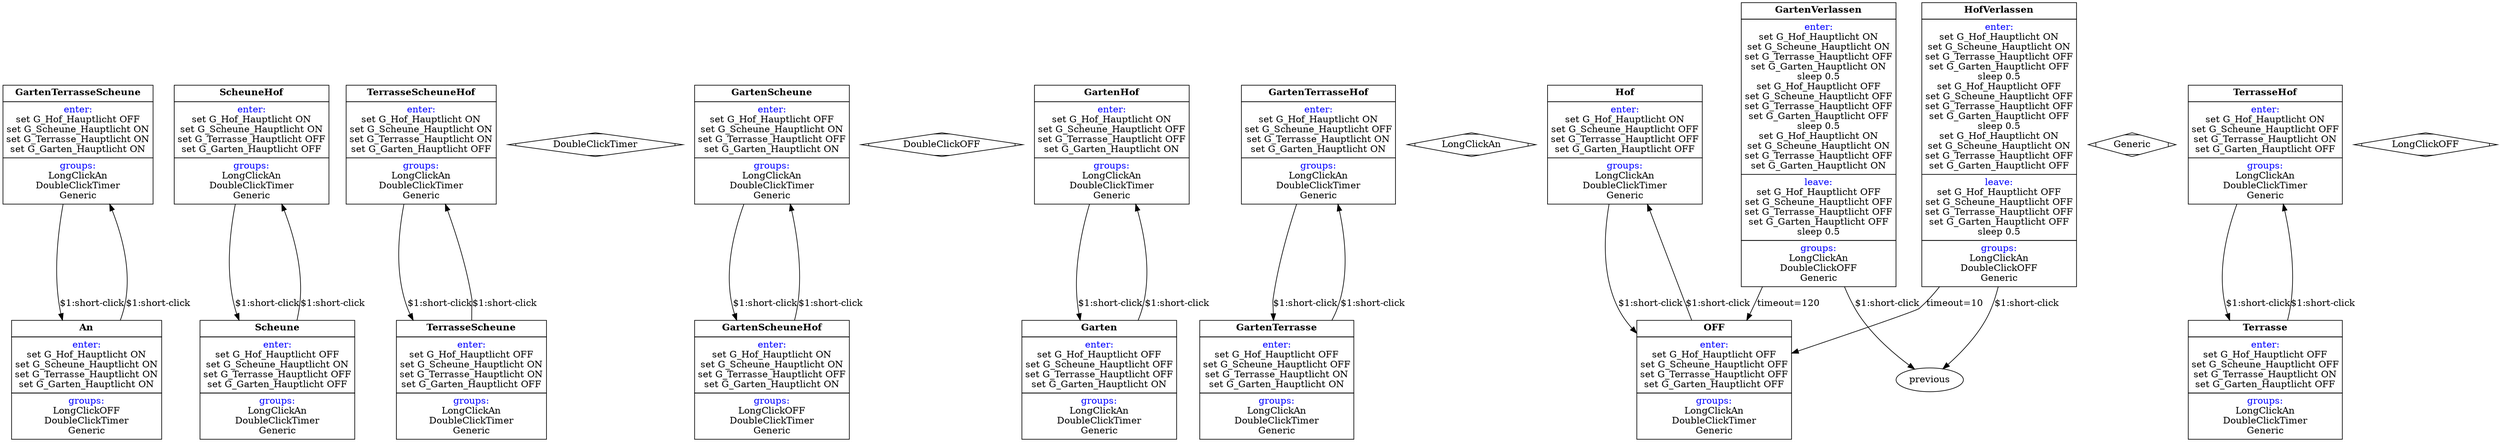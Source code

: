 digraph G {
GartenTerrasseScheune [shape=none,margin=0,label=<<table BORDER= "0" CELLBORDER="1" CELLSPACING="0" CELLPADDING="4">
<tr><td><b>GartenTerrasseScheune</b></td></tr>
<tr><td><font COLOR="blue">enter:</font><br/>
set G_Hof_Hauptlicht OFF<br/>
set G_Scheune_Hauptlicht ON<br/>
set G_Terrasse_Hauptlicht ON<br/>
set G_Garten_Hauptlicht ON<br/>
</td></tr>
<tr><td><font COLOR="blue">groups:</font><br/>
LongClickAn<br/>
DoubleClickTimer<br/>
Generic<br/>
</td></tr>
</table>>];

GartenTerrasseScheune -> An [label="$1:short-click"]

An [shape=none,margin=0,label=<<table BORDER= "0" CELLBORDER="1" CELLSPACING="0" CELLPADDING="4">
<tr><td><b>An</b></td></tr>
<tr><td><font COLOR="blue">enter:</font><br/>
set G_Hof_Hauptlicht ON<br/>
set G_Scheune_Hauptlicht ON<br/>
set G_Terrasse_Hauptlicht ON<br/>
set G_Garten_Hauptlicht ON<br/>
</td></tr>
<tr><td><font COLOR="blue">groups:</font><br/>
LongClickOFF<br/>
DoubleClickTimer<br/>
Generic<br/>
</td></tr>
</table>>];

An -> GartenTerrasseScheune [label="$1:short-click"]

ScheuneHof [shape=none,margin=0,label=<<table BORDER= "0" CELLBORDER="1" CELLSPACING="0" CELLPADDING="4">
<tr><td><b>ScheuneHof</b></td></tr>
<tr><td><font COLOR="blue">enter:</font><br/>
set G_Hof_Hauptlicht ON<br/>
set G_Scheune_Hauptlicht ON<br/>
set G_Terrasse_Hauptlicht OFF<br/>
set G_Garten_Hauptlicht OFF<br/>
</td></tr>
<tr><td><font COLOR="blue">groups:</font><br/>
LongClickAn<br/>
DoubleClickTimer<br/>
Generic<br/>
</td></tr>
</table>>];

ScheuneHof -> Scheune [label="$1:short-click"]

TerrasseScheuneHof [shape=none,margin=0,label=<<table BORDER= "0" CELLBORDER="1" CELLSPACING="0" CELLPADDING="4">
<tr><td><b>TerrasseScheuneHof</b></td></tr>
<tr><td><font COLOR="blue">enter:</font><br/>
set G_Hof_Hauptlicht ON<br/>
set G_Scheune_Hauptlicht ON<br/>
set G_Terrasse_Hauptlicht ON<br/>
set G_Garten_Hauptlicht OFF<br/>
</td></tr>
<tr><td><font COLOR="blue">groups:</font><br/>
LongClickAn<br/>
DoubleClickTimer<br/>
Generic<br/>
</td></tr>
</table>>];

TerrasseScheuneHof -> TerrasseScheune [label="$1:short-click"]

DoubleClickTimer [shape=Mdiamond];
GartenScheune [shape=none,margin=0,label=<<table BORDER= "0" CELLBORDER="1" CELLSPACING="0" CELLPADDING="4">
<tr><td><b>GartenScheune</b></td></tr>
<tr><td><font COLOR="blue">enter:</font><br/>
set G_Hof_Hauptlicht OFF<br/>
set G_Scheune_Hauptlicht ON<br/>
set G_Terrasse_Hauptlicht OFF<br/>
set G_Garten_Hauptlicht ON<br/>
</td></tr>
<tr><td><font COLOR="blue">groups:</font><br/>
LongClickAn<br/>
DoubleClickTimer<br/>
Generic<br/>
</td></tr>
</table>>];

GartenScheune -> GartenScheuneHof [label="$1:short-click"]

GartenScheuneHof [shape=none,margin=0,label=<<table BORDER= "0" CELLBORDER="1" CELLSPACING="0" CELLPADDING="4">
<tr><td><b>GartenScheuneHof</b></td></tr>
<tr><td><font COLOR="blue">enter:</font><br/>
set G_Hof_Hauptlicht ON<br/>
set G_Scheune_Hauptlicht ON<br/>
set G_Terrasse_Hauptlicht OFF<br/>
set G_Garten_Hauptlicht ON<br/>
</td></tr>
<tr><td><font COLOR="blue">groups:</font><br/>
LongClickOFF<br/>
DoubleClickTimer<br/>
Generic<br/>
</td></tr>
</table>>];

GartenScheuneHof -> GartenScheune [label="$1:short-click"]

DoubleClickOFF [shape=Mdiamond];
GartenHof [shape=none,margin=0,label=<<table BORDER= "0" CELLBORDER="1" CELLSPACING="0" CELLPADDING="4">
<tr><td><b>GartenHof</b></td></tr>
<tr><td><font COLOR="blue">enter:</font><br/>
set G_Hof_Hauptlicht ON<br/>
set G_Scheune_Hauptlicht OFF<br/>
set G_Terrasse_Hauptlicht OFF<br/>
set G_Garten_Hauptlicht ON<br/>
</td></tr>
<tr><td><font COLOR="blue">groups:</font><br/>
LongClickAn<br/>
DoubleClickTimer<br/>
Generic<br/>
</td></tr>
</table>>];

GartenHof -> Garten [label="$1:short-click"]

GartenTerrasseHof [shape=none,margin=0,label=<<table BORDER= "0" CELLBORDER="1" CELLSPACING="0" CELLPADDING="4">
<tr><td><b>GartenTerrasseHof</b></td></tr>
<tr><td><font COLOR="blue">enter:</font><br/>
set G_Hof_Hauptlicht ON<br/>
set G_Scheune_Hauptlicht OFF<br/>
set G_Terrasse_Hauptlicht ON<br/>
set G_Garten_Hauptlicht ON<br/>
</td></tr>
<tr><td><font COLOR="blue">groups:</font><br/>
LongClickAn<br/>
DoubleClickTimer<br/>
Generic<br/>
</td></tr>
</table>>];

GartenTerrasseHof -> GartenTerrasse [label="$1:short-click"]

LongClickAn [shape=Mdiamond];
Hof [shape=none,margin=0,label=<<table BORDER= "0" CELLBORDER="1" CELLSPACING="0" CELLPADDING="4">
<tr><td><b>Hof</b></td></tr>
<tr><td><font COLOR="blue">enter:</font><br/>
set G_Hof_Hauptlicht ON<br/>
set G_Scheune_Hauptlicht OFF<br/>
set G_Terrasse_Hauptlicht OFF<br/>
set G_Garten_Hauptlicht OFF<br/>
</td></tr>
<tr><td><font COLOR="blue">groups:</font><br/>
LongClickAn<br/>
DoubleClickTimer<br/>
Generic<br/>
</td></tr>
</table>>];

Hof -> OFF [label="$1:short-click"]

TerrasseScheune [shape=none,margin=0,label=<<table BORDER= "0" CELLBORDER="1" CELLSPACING="0" CELLPADDING="4">
<tr><td><b>TerrasseScheune</b></td></tr>
<tr><td><font COLOR="blue">enter:</font><br/>
set G_Hof_Hauptlicht OFF<br/>
set G_Scheune_Hauptlicht ON<br/>
set G_Terrasse_Hauptlicht ON<br/>
set G_Garten_Hauptlicht OFF<br/>
</td></tr>
<tr><td><font COLOR="blue">groups:</font><br/>
LongClickAn<br/>
DoubleClickTimer<br/>
Generic<br/>
</td></tr>
</table>>];

TerrasseScheune -> TerrasseScheuneHof [label="$1:short-click"]

HofVerlassen [shape=none,margin=0,label=<<table BORDER= "0" CELLBORDER="1" CELLSPACING="0" CELLPADDING="4">
<tr><td><b>HofVerlassen</b></td></tr>
<tr><td><font COLOR="blue">enter:</font><br/>
set G_Hof_Hauptlicht ON<br/>
set G_Scheune_Hauptlicht ON<br/>
set G_Terrasse_Hauptlicht OFF<br/>
set G_Garten_Hauptlicht OFF<br/>
sleep 0.5<br/>
set G_Hof_Hauptlicht OFF<br/>
set G_Scheune_Hauptlicht OFF<br/>
set G_Terrasse_Hauptlicht OFF<br/>
set G_Garten_Hauptlicht OFF<br/>
sleep 0.5<br/>
set G_Hof_Hauptlicht ON<br/>
set G_Scheune_Hauptlicht ON<br/>
set G_Terrasse_Hauptlicht OFF<br/>
set G_Garten_Hauptlicht OFF<br/>
</td></tr>
<tr><td><font COLOR="blue">leave:</font><br/>
set G_Hof_Hauptlicht OFF<br/>
set G_Scheune_Hauptlicht OFF<br/>
set G_Terrasse_Hauptlicht OFF<br/>
set G_Garten_Hauptlicht OFF<br/>
sleep 0.5<br/>
</td></tr>
<tr><td><font COLOR="blue">groups:</font><br/>
LongClickAn<br/>
DoubleClickOFF<br/>
Generic<br/>
</td></tr>
</table>>];

HofVerlassen -> OFF[label="timeout=10"]
HofVerlassen -> previous [label="$1:short-click"]

GartenTerrasse [shape=none,margin=0,label=<<table BORDER= "0" CELLBORDER="1" CELLSPACING="0" CELLPADDING="4">
<tr><td><b>GartenTerrasse</b></td></tr>
<tr><td><font COLOR="blue">enter:</font><br/>
set G_Hof_Hauptlicht OFF<br/>
set G_Scheune_Hauptlicht OFF<br/>
set G_Terrasse_Hauptlicht ON<br/>
set G_Garten_Hauptlicht ON<br/>
</td></tr>
<tr><td><font COLOR="blue">groups:</font><br/>
LongClickAn<br/>
DoubleClickTimer<br/>
Generic<br/>
</td></tr>
</table>>];

GartenTerrasse -> GartenTerrasseHof [label="$1:short-click"]

Generic [shape=Mdiamond];
TerrasseHof [shape=none,margin=0,label=<<table BORDER= "0" CELLBORDER="1" CELLSPACING="0" CELLPADDING="4">
<tr><td><b>TerrasseHof</b></td></tr>
<tr><td><font COLOR="blue">enter:</font><br/>
set G_Hof_Hauptlicht ON<br/>
set G_Scheune_Hauptlicht OFF<br/>
set G_Terrasse_Hauptlicht ON<br/>
set G_Garten_Hauptlicht OFF<br/>
</td></tr>
<tr><td><font COLOR="blue">groups:</font><br/>
LongClickAn<br/>
DoubleClickTimer<br/>
Generic<br/>
</td></tr>
</table>>];

TerrasseHof -> Terrasse [label="$1:short-click"]

Scheune [shape=none,margin=0,label=<<table BORDER= "0" CELLBORDER="1" CELLSPACING="0" CELLPADDING="4">
<tr><td><b>Scheune</b></td></tr>
<tr><td><font COLOR="blue">enter:</font><br/>
set G_Hof_Hauptlicht OFF<br/>
set G_Scheune_Hauptlicht ON<br/>
set G_Terrasse_Hauptlicht OFF<br/>
set G_Garten_Hauptlicht OFF<br/>
</td></tr>
<tr><td><font COLOR="blue">groups:</font><br/>
LongClickAn<br/>
DoubleClickTimer<br/>
Generic<br/>
</td></tr>
</table>>];

Scheune -> ScheuneHof [label="$1:short-click"]

OFF [shape=none,margin=0,label=<<table BORDER= "0" CELLBORDER="1" CELLSPACING="0" CELLPADDING="4">
<tr><td><b>OFF</b></td></tr>
<tr><td><font COLOR="blue">enter:</font><br/>
set G_Hof_Hauptlicht OFF<br/>
set G_Scheune_Hauptlicht OFF<br/>
set G_Terrasse_Hauptlicht OFF<br/>
set G_Garten_Hauptlicht OFF<br/>
</td></tr>
<tr><td><font COLOR="blue">groups:</font><br/>
LongClickAn<br/>
DoubleClickTimer<br/>
Generic<br/>
</td></tr>
</table>>];

OFF -> Hof [label="$1:short-click"]

GartenVerlassen [shape=none,margin=0,label=<<table BORDER= "0" CELLBORDER="1" CELLSPACING="0" CELLPADDING="4">
<tr><td><b>GartenVerlassen</b></td></tr>
<tr><td><font COLOR="blue">enter:</font><br/>
set G_Hof_Hauptlicht ON<br/>
set G_Scheune_Hauptlicht ON<br/>
set G_Terrasse_Hauptlicht OFF<br/>
set G_Garten_Hauptlicht ON<br/>
sleep 0.5<br/>
set G_Hof_Hauptlicht OFF<br/>
set G_Scheune_Hauptlicht OFF<br/>
set G_Terrasse_Hauptlicht OFF<br/>
set G_Garten_Hauptlicht OFF<br/>
sleep 0.5<br/>
set G_Hof_Hauptlicht ON<br/>
set G_Scheune_Hauptlicht ON<br/>
set G_Terrasse_Hauptlicht OFF<br/>
set G_Garten_Hauptlicht ON<br/>
</td></tr>
<tr><td><font COLOR="blue">leave:</font><br/>
set G_Hof_Hauptlicht OFF<br/>
set G_Scheune_Hauptlicht OFF<br/>
set G_Terrasse_Hauptlicht OFF<br/>
set G_Garten_Hauptlicht OFF<br/>
sleep 0.5<br/>
</td></tr>
<tr><td><font COLOR="blue">groups:</font><br/>
LongClickAn<br/>
DoubleClickOFF<br/>
Generic<br/>
</td></tr>
</table>>];

GartenVerlassen -> OFF[label="timeout=120"]
GartenVerlassen -> previous [label="$1:short-click"]

Garten [shape=none,margin=0,label=<<table BORDER= "0" CELLBORDER="1" CELLSPACING="0" CELLPADDING="4">
<tr><td><b>Garten</b></td></tr>
<tr><td><font COLOR="blue">enter:</font><br/>
set G_Hof_Hauptlicht OFF<br/>
set G_Scheune_Hauptlicht OFF<br/>
set G_Terrasse_Hauptlicht OFF<br/>
set G_Garten_Hauptlicht ON<br/>
</td></tr>
<tr><td><font COLOR="blue">groups:</font><br/>
LongClickAn<br/>
DoubleClickTimer<br/>
Generic<br/>
</td></tr>
</table>>];

Garten -> GartenHof [label="$1:short-click"]

Terrasse [shape=none,margin=0,label=<<table BORDER= "0" CELLBORDER="1" CELLSPACING="0" CELLPADDING="4">
<tr><td><b>Terrasse</b></td></tr>
<tr><td><font COLOR="blue">enter:</font><br/>
set G_Hof_Hauptlicht OFF<br/>
set G_Scheune_Hauptlicht OFF<br/>
set G_Terrasse_Hauptlicht ON<br/>
set G_Garten_Hauptlicht OFF<br/>
</td></tr>
<tr><td><font COLOR="blue">groups:</font><br/>
LongClickAn<br/>
DoubleClickTimer<br/>
Generic<br/>
</td></tr>
</table>>];

Terrasse -> TerrasseHof [label="$1:short-click"]

LongClickOFF [shape=Mdiamond];
}

